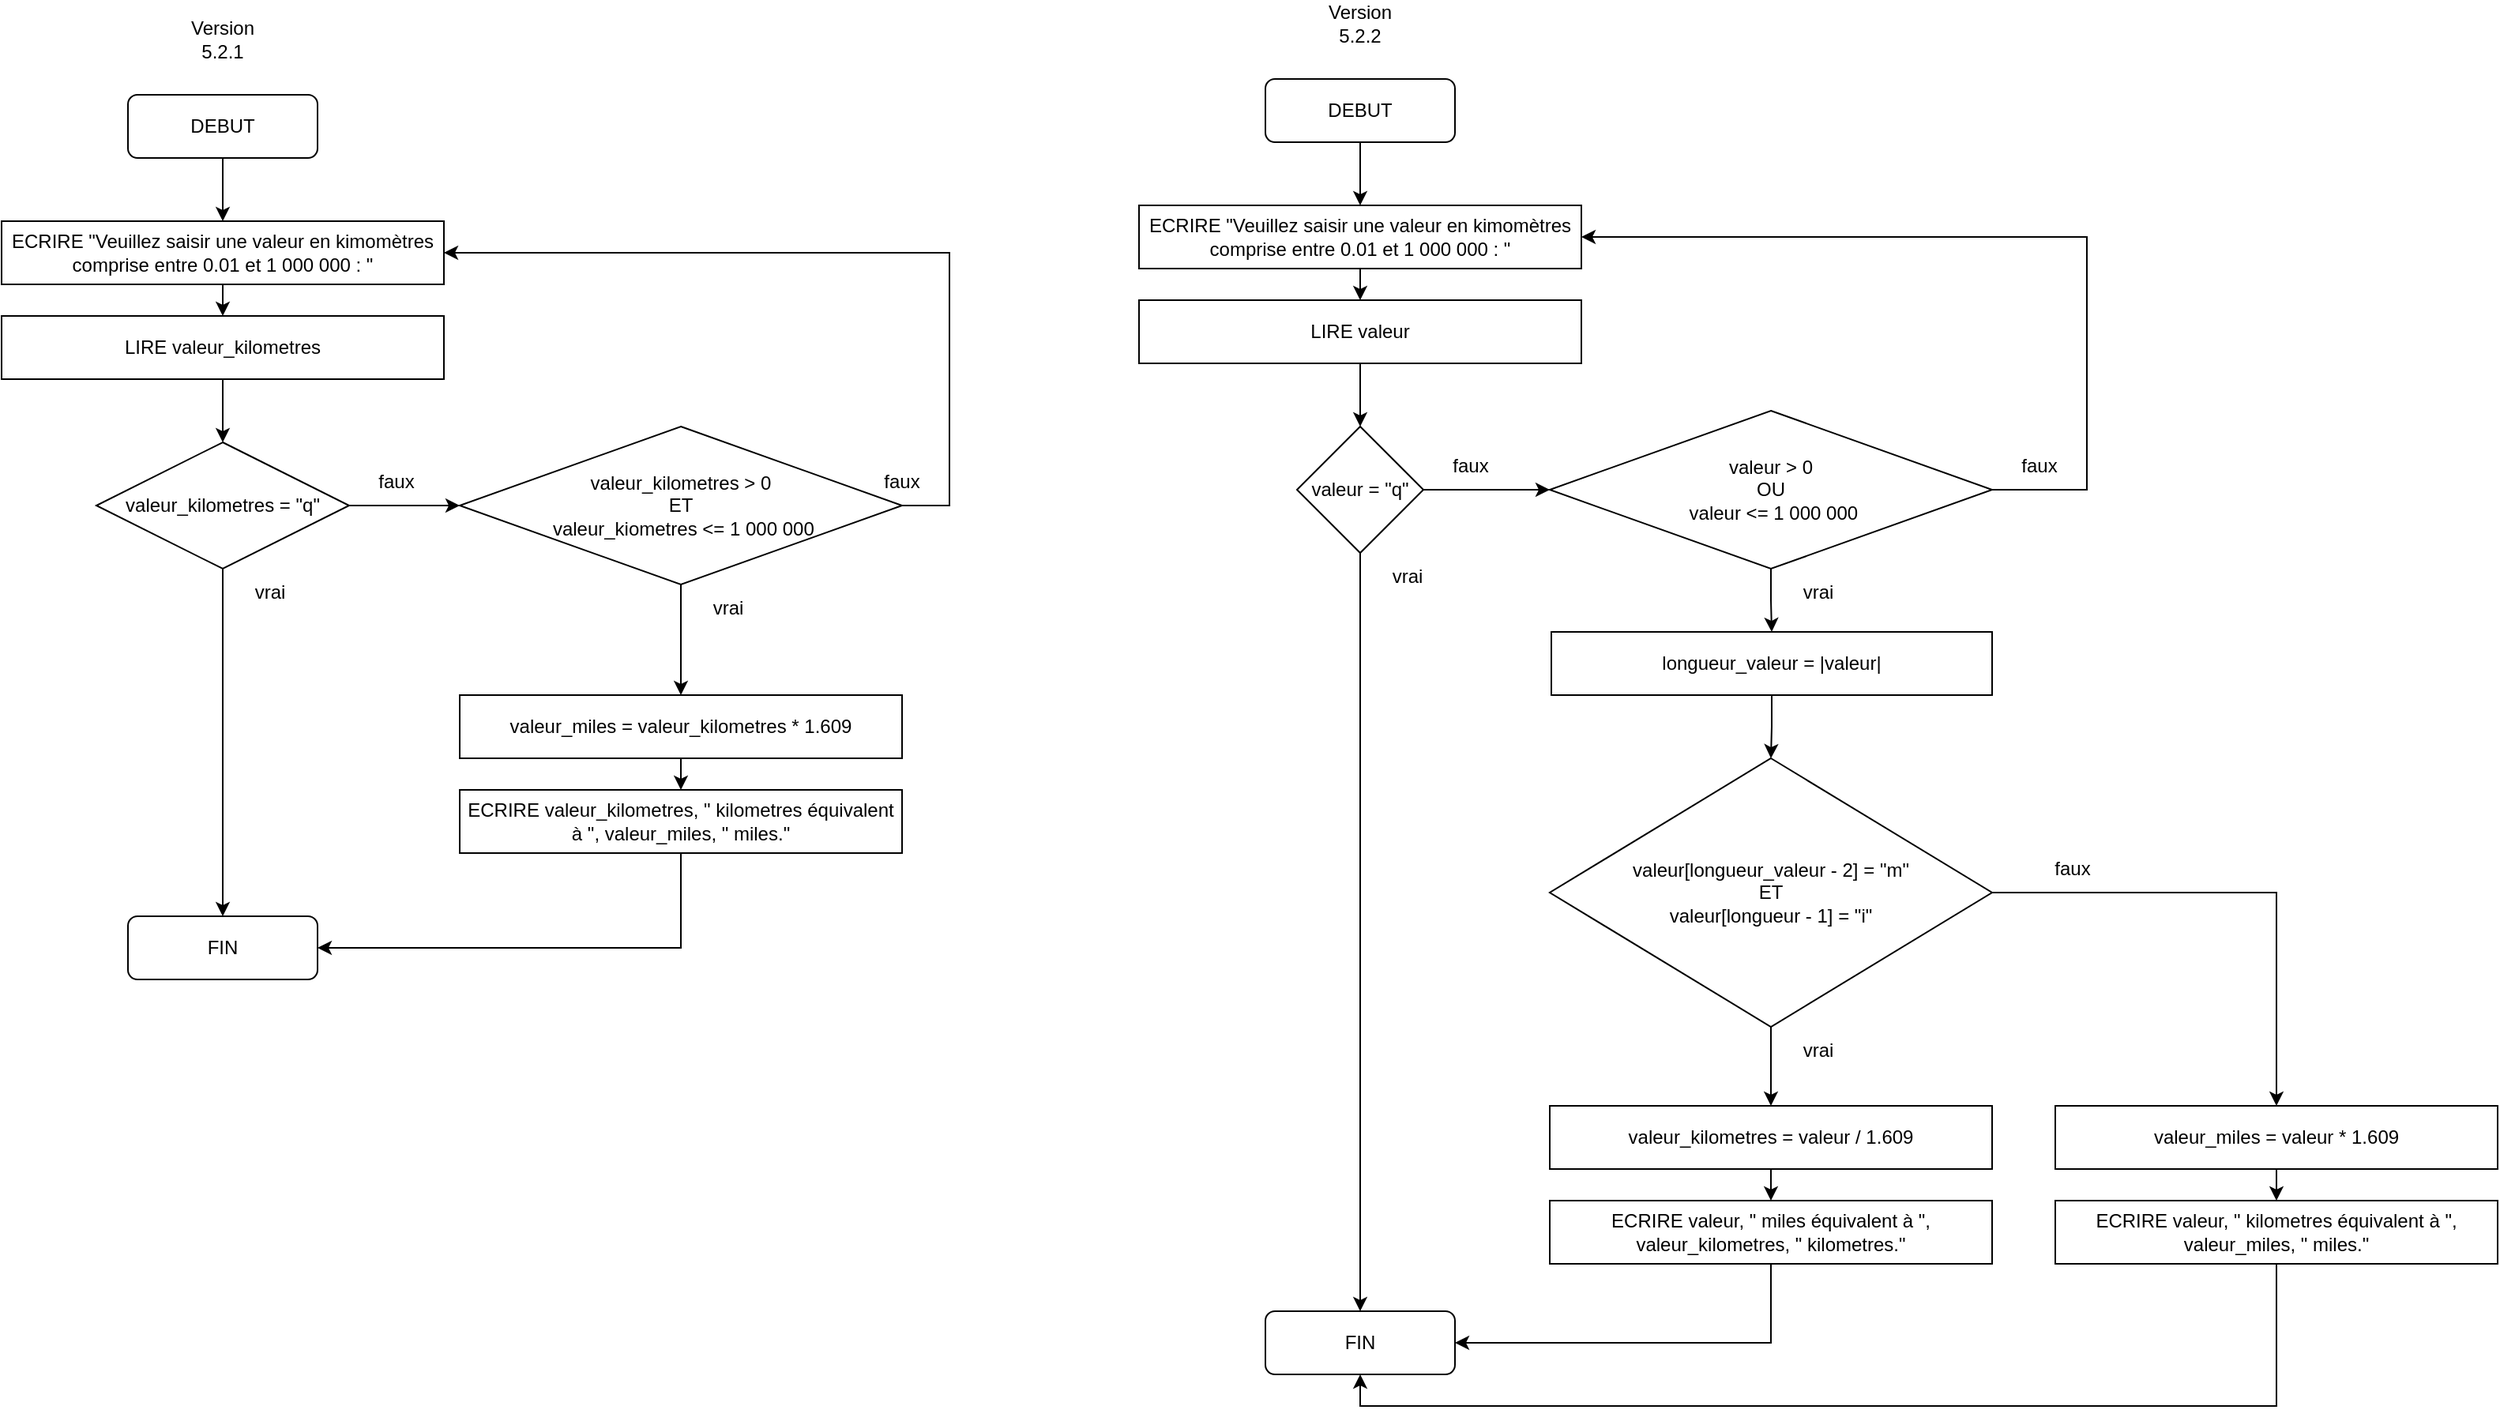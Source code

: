 <mxfile version="14.5.1" type="device"><diagram id="NORzPDDn1GomdPpiUiLZ" name="Page-1"><mxGraphModel dx="1326" dy="798" grid="1" gridSize="10" guides="1" tooltips="1" connect="1" arrows="1" fold="1" page="1" pageScale="1" pageWidth="827" pageHeight="1169" math="0" shadow="0"><root><mxCell id="0"/><mxCell id="1" parent="0"/><mxCell id="61Vbj4z6Wwsy8TgBRO30-9" style="edgeStyle=orthogonalEdgeStyle;rounded=0;orthogonalLoop=1;jettySize=auto;html=1;exitX=0.5;exitY=1;exitDx=0;exitDy=0;entryX=0.5;entryY=0;entryDx=0;entryDy=0;" parent="1" source="61Vbj4z6Wwsy8TgBRO30-1" target="61Vbj4z6Wwsy8TgBRO30-3" edge="1"><mxGeometry relative="1" as="geometry"/></mxCell><mxCell id="61Vbj4z6Wwsy8TgBRO30-1" value="ECRIRE &quot;Veuillez saisir une valeur en kimomètres comprise entre 0.01 et 1 000 000 : &quot;" style="rounded=0;whiteSpace=wrap;html=1;fillColor=none;" parent="1" vertex="1"><mxGeometry x="140" y="160" width="280" height="40" as="geometry"/></mxCell><mxCell id="61Vbj4z6Wwsy8TgBRO30-16" style="edgeStyle=orthogonalEdgeStyle;rounded=0;orthogonalLoop=1;jettySize=auto;html=1;exitX=0.5;exitY=1;exitDx=0;exitDy=0;entryX=0.5;entryY=0;entryDx=0;entryDy=0;" parent="1" source="61Vbj4z6Wwsy8TgBRO30-2" target="61Vbj4z6Wwsy8TgBRO30-1" edge="1"><mxGeometry relative="1" as="geometry"/></mxCell><mxCell id="61Vbj4z6Wwsy8TgBRO30-2" value="DEBUT" style="rounded=1;whiteSpace=wrap;html=1;fillColor=none;" parent="1" vertex="1"><mxGeometry x="220" y="80" width="120" height="40" as="geometry"/></mxCell><mxCell id="61Vbj4z6Wwsy8TgBRO30-21" style="edgeStyle=orthogonalEdgeStyle;rounded=0;orthogonalLoop=1;jettySize=auto;html=1;exitX=0.5;exitY=1;exitDx=0;exitDy=0;entryX=0.5;entryY=0;entryDx=0;entryDy=0;" parent="1" source="61Vbj4z6Wwsy8TgBRO30-3" target="61Vbj4z6Wwsy8TgBRO30-4" edge="1"><mxGeometry relative="1" as="geometry"/></mxCell><mxCell id="61Vbj4z6Wwsy8TgBRO30-3" value="LIRE valeur_kilometres" style="rounded=0;whiteSpace=wrap;html=1;fillColor=none;" parent="1" vertex="1"><mxGeometry x="140" y="220" width="280" height="40" as="geometry"/></mxCell><mxCell id="61Vbj4z6Wwsy8TgBRO30-23" style="edgeStyle=orthogonalEdgeStyle;rounded=0;orthogonalLoop=1;jettySize=auto;html=1;exitX=0.5;exitY=1;exitDx=0;exitDy=0;entryX=0.5;entryY=0;entryDx=0;entryDy=0;" parent="1" source="61Vbj4z6Wwsy8TgBRO30-4" target="61Vbj4z6Wwsy8TgBRO30-7" edge="1"><mxGeometry relative="1" as="geometry"/></mxCell><mxCell id="61Vbj4z6Wwsy8TgBRO30-24" style="edgeStyle=orthogonalEdgeStyle;rounded=0;orthogonalLoop=1;jettySize=auto;html=1;exitX=1;exitY=0.5;exitDx=0;exitDy=0;entryX=0;entryY=0.5;entryDx=0;entryDy=0;" parent="1" source="61Vbj4z6Wwsy8TgBRO30-4" target="61Vbj4z6Wwsy8TgBRO30-15" edge="1"><mxGeometry relative="1" as="geometry"/></mxCell><mxCell id="61Vbj4z6Wwsy8TgBRO30-4" value="valeur_kilometres = &quot;q&quot;" style="rhombus;whiteSpace=wrap;html=1;fillColor=none;" parent="1" vertex="1"><mxGeometry x="200" y="300" width="160" height="80" as="geometry"/></mxCell><mxCell id="61Vbj4z6Wwsy8TgBRO30-12" style="edgeStyle=orthogonalEdgeStyle;rounded=0;orthogonalLoop=1;jettySize=auto;html=1;exitX=0.5;exitY=1;exitDx=0;exitDy=0;entryX=0.5;entryY=0;entryDx=0;entryDy=0;" parent="1" source="61Vbj4z6Wwsy8TgBRO30-5" target="61Vbj4z6Wwsy8TgBRO30-6" edge="1"><mxGeometry relative="1" as="geometry"/></mxCell><mxCell id="61Vbj4z6Wwsy8TgBRO30-5" value="valeur_miles = valeur_kilometres * 1.609" style="rounded=0;whiteSpace=wrap;html=1;fillColor=none;" parent="1" vertex="1"><mxGeometry x="430" y="460" width="280" height="40" as="geometry"/></mxCell><mxCell id="61Vbj4z6Wwsy8TgBRO30-25" style="edgeStyle=orthogonalEdgeStyle;rounded=0;orthogonalLoop=1;jettySize=auto;html=1;exitX=0.5;exitY=1;exitDx=0;exitDy=0;entryX=1;entryY=0.5;entryDx=0;entryDy=0;" parent="1" source="61Vbj4z6Wwsy8TgBRO30-6" target="61Vbj4z6Wwsy8TgBRO30-7" edge="1"><mxGeometry relative="1" as="geometry"/></mxCell><mxCell id="61Vbj4z6Wwsy8TgBRO30-6" value="ECRIRE valeur_kilometres, &quot; kilometres équivalent à &quot;, valeur_miles, &quot; miles.&quot;" style="rounded=0;whiteSpace=wrap;html=1;fillColor=none;" parent="1" vertex="1"><mxGeometry x="430" y="520" width="280" height="40" as="geometry"/></mxCell><mxCell id="61Vbj4z6Wwsy8TgBRO30-7" value="FIN" style="rounded=1;whiteSpace=wrap;html=1;fillColor=none;" parent="1" vertex="1"><mxGeometry x="220" y="600" width="120" height="40" as="geometry"/></mxCell><mxCell id="61Vbj4z6Wwsy8TgBRO30-26" style="edgeStyle=orthogonalEdgeStyle;rounded=0;orthogonalLoop=1;jettySize=auto;html=1;exitX=0.5;exitY=1;exitDx=0;exitDy=0;entryX=0.5;entryY=0;entryDx=0;entryDy=0;" parent="1" source="61Vbj4z6Wwsy8TgBRO30-15" target="61Vbj4z6Wwsy8TgBRO30-5" edge="1"><mxGeometry relative="1" as="geometry"/></mxCell><mxCell id="61Vbj4z6Wwsy8TgBRO30-27" style="edgeStyle=orthogonalEdgeStyle;rounded=0;orthogonalLoop=1;jettySize=auto;html=1;exitX=1;exitY=0.5;exitDx=0;exitDy=0;entryX=1;entryY=0.5;entryDx=0;entryDy=0;" parent="1" source="61Vbj4z6Wwsy8TgBRO30-15" target="61Vbj4z6Wwsy8TgBRO30-1" edge="1"><mxGeometry relative="1" as="geometry"><Array as="points"><mxPoint x="740" y="340"/><mxPoint x="740" y="180"/></Array></mxGeometry></mxCell><mxCell id="61Vbj4z6Wwsy8TgBRO30-15" value="valeur_kilometres &amp;gt; 0 &lt;br&gt;ET&lt;br&gt;&amp;nbsp;valeur_kiometres &amp;lt;= 1 000 000" style="rhombus;whiteSpace=wrap;html=1;fillColor=none;" parent="1" vertex="1"><mxGeometry x="430" y="290" width="280" height="100" as="geometry"/></mxCell><mxCell id="61Vbj4z6Wwsy8TgBRO30-28" value="vrai" style="text;html=1;strokeColor=none;fillColor=none;align=center;verticalAlign=middle;whiteSpace=wrap;rounded=0;" parent="1" vertex="1"><mxGeometry x="280" y="380" width="60" height="30" as="geometry"/></mxCell><mxCell id="61Vbj4z6Wwsy8TgBRO30-29" value="vrai" style="text;html=1;strokeColor=none;fillColor=none;align=center;verticalAlign=middle;whiteSpace=wrap;rounded=0;" parent="1" vertex="1"><mxGeometry x="570" y="390" width="60" height="30" as="geometry"/></mxCell><mxCell id="61Vbj4z6Wwsy8TgBRO30-30" value="faux" style="text;html=1;strokeColor=none;fillColor=none;align=center;verticalAlign=middle;whiteSpace=wrap;rounded=0;" parent="1" vertex="1"><mxGeometry x="360" y="310" width="60" height="30" as="geometry"/></mxCell><mxCell id="61Vbj4z6Wwsy8TgBRO30-31" value="faux" style="text;html=1;strokeColor=none;fillColor=none;align=center;verticalAlign=middle;whiteSpace=wrap;rounded=0;" parent="1" vertex="1"><mxGeometry x="680" y="310" width="60" height="30" as="geometry"/></mxCell><mxCell id="61Vbj4z6Wwsy8TgBRO30-32" value="Version 5.2.1" style="text;html=1;strokeColor=none;fillColor=none;align=center;verticalAlign=middle;whiteSpace=wrap;rounded=0;" parent="1" vertex="1"><mxGeometry x="250" y="30" width="60" height="30" as="geometry"/></mxCell><mxCell id="61Vbj4z6Wwsy8TgBRO30-55" style="edgeStyle=orthogonalEdgeStyle;rounded=0;orthogonalLoop=1;jettySize=auto;html=1;exitX=0.5;exitY=1;exitDx=0;exitDy=0;entryX=0.5;entryY=0;entryDx=0;entryDy=0;" parent="1" source="61Vbj4z6Wwsy8TgBRO30-56" target="61Vbj4z6Wwsy8TgBRO30-60" edge="1"><mxGeometry relative="1" as="geometry"/></mxCell><mxCell id="61Vbj4z6Wwsy8TgBRO30-56" value="ECRIRE &quot;Veuillez saisir une valeur en kimomètres comprise entre 0.01 et 1 000 000 : &quot;" style="rounded=0;whiteSpace=wrap;html=1;fillColor=none;" parent="1" vertex="1"><mxGeometry x="860" y="150" width="280" height="40" as="geometry"/></mxCell><mxCell id="61Vbj4z6Wwsy8TgBRO30-57" style="edgeStyle=orthogonalEdgeStyle;rounded=0;orthogonalLoop=1;jettySize=auto;html=1;exitX=0.5;exitY=1;exitDx=0;exitDy=0;entryX=0.5;entryY=0;entryDx=0;entryDy=0;" parent="1" source="61Vbj4z6Wwsy8TgBRO30-58" target="61Vbj4z6Wwsy8TgBRO30-56" edge="1"><mxGeometry relative="1" as="geometry"/></mxCell><mxCell id="61Vbj4z6Wwsy8TgBRO30-58" value="DEBUT" style="rounded=1;whiteSpace=wrap;html=1;fillColor=none;" parent="1" vertex="1"><mxGeometry x="940" y="70" width="120" height="40" as="geometry"/></mxCell><mxCell id="61Vbj4z6Wwsy8TgBRO30-59" style="edgeStyle=orthogonalEdgeStyle;rounded=0;orthogonalLoop=1;jettySize=auto;html=1;exitX=0.5;exitY=1;exitDx=0;exitDy=0;entryX=0.5;entryY=0;entryDx=0;entryDy=0;" parent="1" source="61Vbj4z6Wwsy8TgBRO30-60" target="61Vbj4z6Wwsy8TgBRO30-63" edge="1"><mxGeometry relative="1" as="geometry"/></mxCell><mxCell id="61Vbj4z6Wwsy8TgBRO30-60" value="LIRE valeur" style="rounded=0;whiteSpace=wrap;html=1;fillColor=none;" parent="1" vertex="1"><mxGeometry x="860" y="210" width="280" height="40" as="geometry"/></mxCell><mxCell id="61Vbj4z6Wwsy8TgBRO30-61" style="edgeStyle=orthogonalEdgeStyle;rounded=0;orthogonalLoop=1;jettySize=auto;html=1;exitX=0.5;exitY=1;exitDx=0;exitDy=0;entryX=0.5;entryY=0;entryDx=0;entryDy=0;" parent="1" source="61Vbj4z6Wwsy8TgBRO30-63" target="61Vbj4z6Wwsy8TgBRO30-68" edge="1"><mxGeometry relative="1" as="geometry"/></mxCell><mxCell id="61Vbj4z6Wwsy8TgBRO30-62" style="edgeStyle=orthogonalEdgeStyle;rounded=0;orthogonalLoop=1;jettySize=auto;html=1;exitX=1;exitY=0.5;exitDx=0;exitDy=0;entryX=0;entryY=0.5;entryDx=0;entryDy=0;" parent="1" source="61Vbj4z6Wwsy8TgBRO30-63" target="61Vbj4z6Wwsy8TgBRO30-71" edge="1"><mxGeometry relative="1" as="geometry"/></mxCell><mxCell id="61Vbj4z6Wwsy8TgBRO30-63" value="valeur = &quot;q&quot;" style="rhombus;whiteSpace=wrap;html=1;fillColor=none;" parent="1" vertex="1"><mxGeometry x="960" y="290" width="80" height="80" as="geometry"/></mxCell><mxCell id="61Vbj4z6Wwsy8TgBRO30-89" style="edgeStyle=orthogonalEdgeStyle;rounded=0;orthogonalLoop=1;jettySize=auto;html=1;exitX=0.5;exitY=1;exitDx=0;exitDy=0;entryX=0.5;entryY=0;entryDx=0;entryDy=0;" parent="1" source="61Vbj4z6Wwsy8TgBRO30-65" target="61Vbj4z6Wwsy8TgBRO30-67" edge="1"><mxGeometry relative="1" as="geometry"/></mxCell><mxCell id="61Vbj4z6Wwsy8TgBRO30-65" value="valeur_miles = valeur * 1.609" style="rounded=0;whiteSpace=wrap;html=1;fillColor=none;" parent="1" vertex="1"><mxGeometry x="1440" y="720" width="280" height="40" as="geometry"/></mxCell><mxCell id="61Vbj4z6Wwsy8TgBRO30-66" style="edgeStyle=orthogonalEdgeStyle;rounded=0;orthogonalLoop=1;jettySize=auto;html=1;exitX=0.5;exitY=1;exitDx=0;exitDy=0;entryX=0.5;entryY=1;entryDx=0;entryDy=0;" parent="1" source="61Vbj4z6Wwsy8TgBRO30-67" target="61Vbj4z6Wwsy8TgBRO30-68" edge="1"><mxGeometry relative="1" as="geometry"/></mxCell><mxCell id="61Vbj4z6Wwsy8TgBRO30-67" value="ECRIRE valeur, &quot; kilometres équivalent à &quot;, valeur_miles, &quot; miles.&quot;" style="rounded=0;whiteSpace=wrap;html=1;fillColor=none;" parent="1" vertex="1"><mxGeometry x="1440" y="780" width="280" height="40" as="geometry"/></mxCell><mxCell id="61Vbj4z6Wwsy8TgBRO30-68" value="FIN" style="rounded=1;whiteSpace=wrap;html=1;fillColor=none;" parent="1" vertex="1"><mxGeometry x="940" y="850" width="120" height="40" as="geometry"/></mxCell><mxCell id="61Vbj4z6Wwsy8TgBRO30-70" style="edgeStyle=orthogonalEdgeStyle;rounded=0;orthogonalLoop=1;jettySize=auto;html=1;exitX=1;exitY=0.5;exitDx=0;exitDy=0;entryX=1;entryY=0.5;entryDx=0;entryDy=0;" parent="1" source="61Vbj4z6Wwsy8TgBRO30-71" target="61Vbj4z6Wwsy8TgBRO30-56" edge="1"><mxGeometry relative="1" as="geometry"><Array as="points"><mxPoint x="1460" y="330"/><mxPoint x="1460" y="170"/></Array></mxGeometry></mxCell><mxCell id="61Vbj4z6Wwsy8TgBRO30-92" style="edgeStyle=orthogonalEdgeStyle;rounded=0;orthogonalLoop=1;jettySize=auto;html=1;exitX=0.5;exitY=1;exitDx=0;exitDy=0;entryX=0.5;entryY=0;entryDx=0;entryDy=0;" parent="1" source="61Vbj4z6Wwsy8TgBRO30-71" target="61Vbj4z6Wwsy8TgBRO30-78" edge="1"><mxGeometry relative="1" as="geometry"/></mxCell><mxCell id="61Vbj4z6Wwsy8TgBRO30-71" value="valeur &amp;gt; 0 &lt;br&gt;OU&lt;br&gt;&amp;nbsp;valeur &amp;lt;= 1 000 000" style="rhombus;whiteSpace=wrap;html=1;fillColor=none;" parent="1" vertex="1"><mxGeometry x="1120" y="280" width="280" height="100" as="geometry"/></mxCell><mxCell id="61Vbj4z6Wwsy8TgBRO30-72" value="vrai" style="text;html=1;strokeColor=none;fillColor=none;align=center;verticalAlign=middle;whiteSpace=wrap;rounded=0;" parent="1" vertex="1"><mxGeometry x="1000" y="370" width="60" height="30" as="geometry"/></mxCell><mxCell id="61Vbj4z6Wwsy8TgBRO30-73" value="vrai" style="text;html=1;strokeColor=none;fillColor=none;align=center;verticalAlign=middle;whiteSpace=wrap;rounded=0;" parent="1" vertex="1"><mxGeometry x="1260" y="380" width="60" height="30" as="geometry"/></mxCell><mxCell id="61Vbj4z6Wwsy8TgBRO30-74" value="faux" style="text;html=1;strokeColor=none;fillColor=none;align=center;verticalAlign=middle;whiteSpace=wrap;rounded=0;" parent="1" vertex="1"><mxGeometry x="1040" y="300" width="60" height="30" as="geometry"/></mxCell><mxCell id="61Vbj4z6Wwsy8TgBRO30-75" value="faux" style="text;html=1;strokeColor=none;fillColor=none;align=center;verticalAlign=middle;whiteSpace=wrap;rounded=0;" parent="1" vertex="1"><mxGeometry x="1400" y="300" width="60" height="30" as="geometry"/></mxCell><mxCell id="61Vbj4z6Wwsy8TgBRO30-76" value="Version 5.2.2" style="text;html=1;strokeColor=none;fillColor=none;align=center;verticalAlign=middle;whiteSpace=wrap;rounded=0;" parent="1" vertex="1"><mxGeometry x="970" y="20" width="60" height="30" as="geometry"/></mxCell><mxCell id="61Vbj4z6Wwsy8TgBRO30-86" style="edgeStyle=orthogonalEdgeStyle;rounded=0;orthogonalLoop=1;jettySize=auto;html=1;exitX=0.5;exitY=1;exitDx=0;exitDy=0;entryX=0.5;entryY=0;entryDx=0;entryDy=0;" parent="1" source="61Vbj4z6Wwsy8TgBRO30-77" target="61Vbj4z6Wwsy8TgBRO30-79" edge="1"><mxGeometry relative="1" as="geometry"/></mxCell><mxCell id="61Vbj4z6Wwsy8TgBRO30-88" style="edgeStyle=orthogonalEdgeStyle;rounded=0;orthogonalLoop=1;jettySize=auto;html=1;exitX=1;exitY=0.5;exitDx=0;exitDy=0;" parent="1" source="61Vbj4z6Wwsy8TgBRO30-77" target="61Vbj4z6Wwsy8TgBRO30-65" edge="1"><mxGeometry relative="1" as="geometry"/></mxCell><mxCell id="61Vbj4z6Wwsy8TgBRO30-77" value="valeur[longueur_valeur - 2] = &quot;m&quot; &lt;br&gt;ET&lt;br&gt;valeur[longueur - 1] = &quot;i&quot;" style="rhombus;whiteSpace=wrap;html=1;fillColor=none;" parent="1" vertex="1"><mxGeometry x="1120" y="500" width="280" height="170" as="geometry"/></mxCell><mxCell id="61Vbj4z6Wwsy8TgBRO30-93" style="edgeStyle=orthogonalEdgeStyle;rounded=0;orthogonalLoop=1;jettySize=auto;html=1;exitX=0.5;exitY=1;exitDx=0;exitDy=0;entryX=0.5;entryY=0;entryDx=0;entryDy=0;" parent="1" source="61Vbj4z6Wwsy8TgBRO30-78" target="61Vbj4z6Wwsy8TgBRO30-77" edge="1"><mxGeometry relative="1" as="geometry"/></mxCell><mxCell id="61Vbj4z6Wwsy8TgBRO30-78" value="longueur_valeur = |valeur|" style="rounded=0;whiteSpace=wrap;html=1;fillColor=none;" parent="1" vertex="1"><mxGeometry x="1121" y="420" width="279" height="40" as="geometry"/></mxCell><mxCell id="61Vbj4z6Wwsy8TgBRO30-87" style="edgeStyle=orthogonalEdgeStyle;rounded=0;orthogonalLoop=1;jettySize=auto;html=1;exitX=0.5;exitY=1;exitDx=0;exitDy=0;entryX=0.5;entryY=0;entryDx=0;entryDy=0;" parent="1" source="61Vbj4z6Wwsy8TgBRO30-79" target="61Vbj4z6Wwsy8TgBRO30-80" edge="1"><mxGeometry relative="1" as="geometry"/></mxCell><mxCell id="61Vbj4z6Wwsy8TgBRO30-79" value="valeur_kilometres = valeur / 1.609" style="rounded=0;whiteSpace=wrap;html=1;fillColor=none;" parent="1" vertex="1"><mxGeometry x="1120" y="720" width="280" height="40" as="geometry"/></mxCell><mxCell id="61Vbj4z6Wwsy8TgBRO30-90" style="edgeStyle=orthogonalEdgeStyle;rounded=0;orthogonalLoop=1;jettySize=auto;html=1;exitX=0.5;exitY=1;exitDx=0;exitDy=0;entryX=1;entryY=0.5;entryDx=0;entryDy=0;" parent="1" source="61Vbj4z6Wwsy8TgBRO30-80" target="61Vbj4z6Wwsy8TgBRO30-68" edge="1"><mxGeometry relative="1" as="geometry"/></mxCell><mxCell id="61Vbj4z6Wwsy8TgBRO30-80" value="ECRIRE valeur, &quot; miles équivalent à &quot;, valeur_kilometres, &quot; kilometres.&quot;" style="rounded=0;whiteSpace=wrap;html=1;fillColor=none;" parent="1" vertex="1"><mxGeometry x="1120" y="780" width="280" height="40" as="geometry"/></mxCell><mxCell id="61Vbj4z6Wwsy8TgBRO30-94" value="vrai" style="text;html=1;strokeColor=none;fillColor=none;align=center;verticalAlign=middle;whiteSpace=wrap;rounded=0;" parent="1" vertex="1"><mxGeometry x="1260" y="670" width="60" height="30" as="geometry"/></mxCell><mxCell id="61Vbj4z6Wwsy8TgBRO30-95" value="faux" style="text;html=1;strokeColor=none;fillColor=none;align=center;verticalAlign=middle;whiteSpace=wrap;rounded=0;" parent="1" vertex="1"><mxGeometry x="1420.5" y="555" width="60" height="30" as="geometry"/></mxCell></root></mxGraphModel></diagram></mxfile>